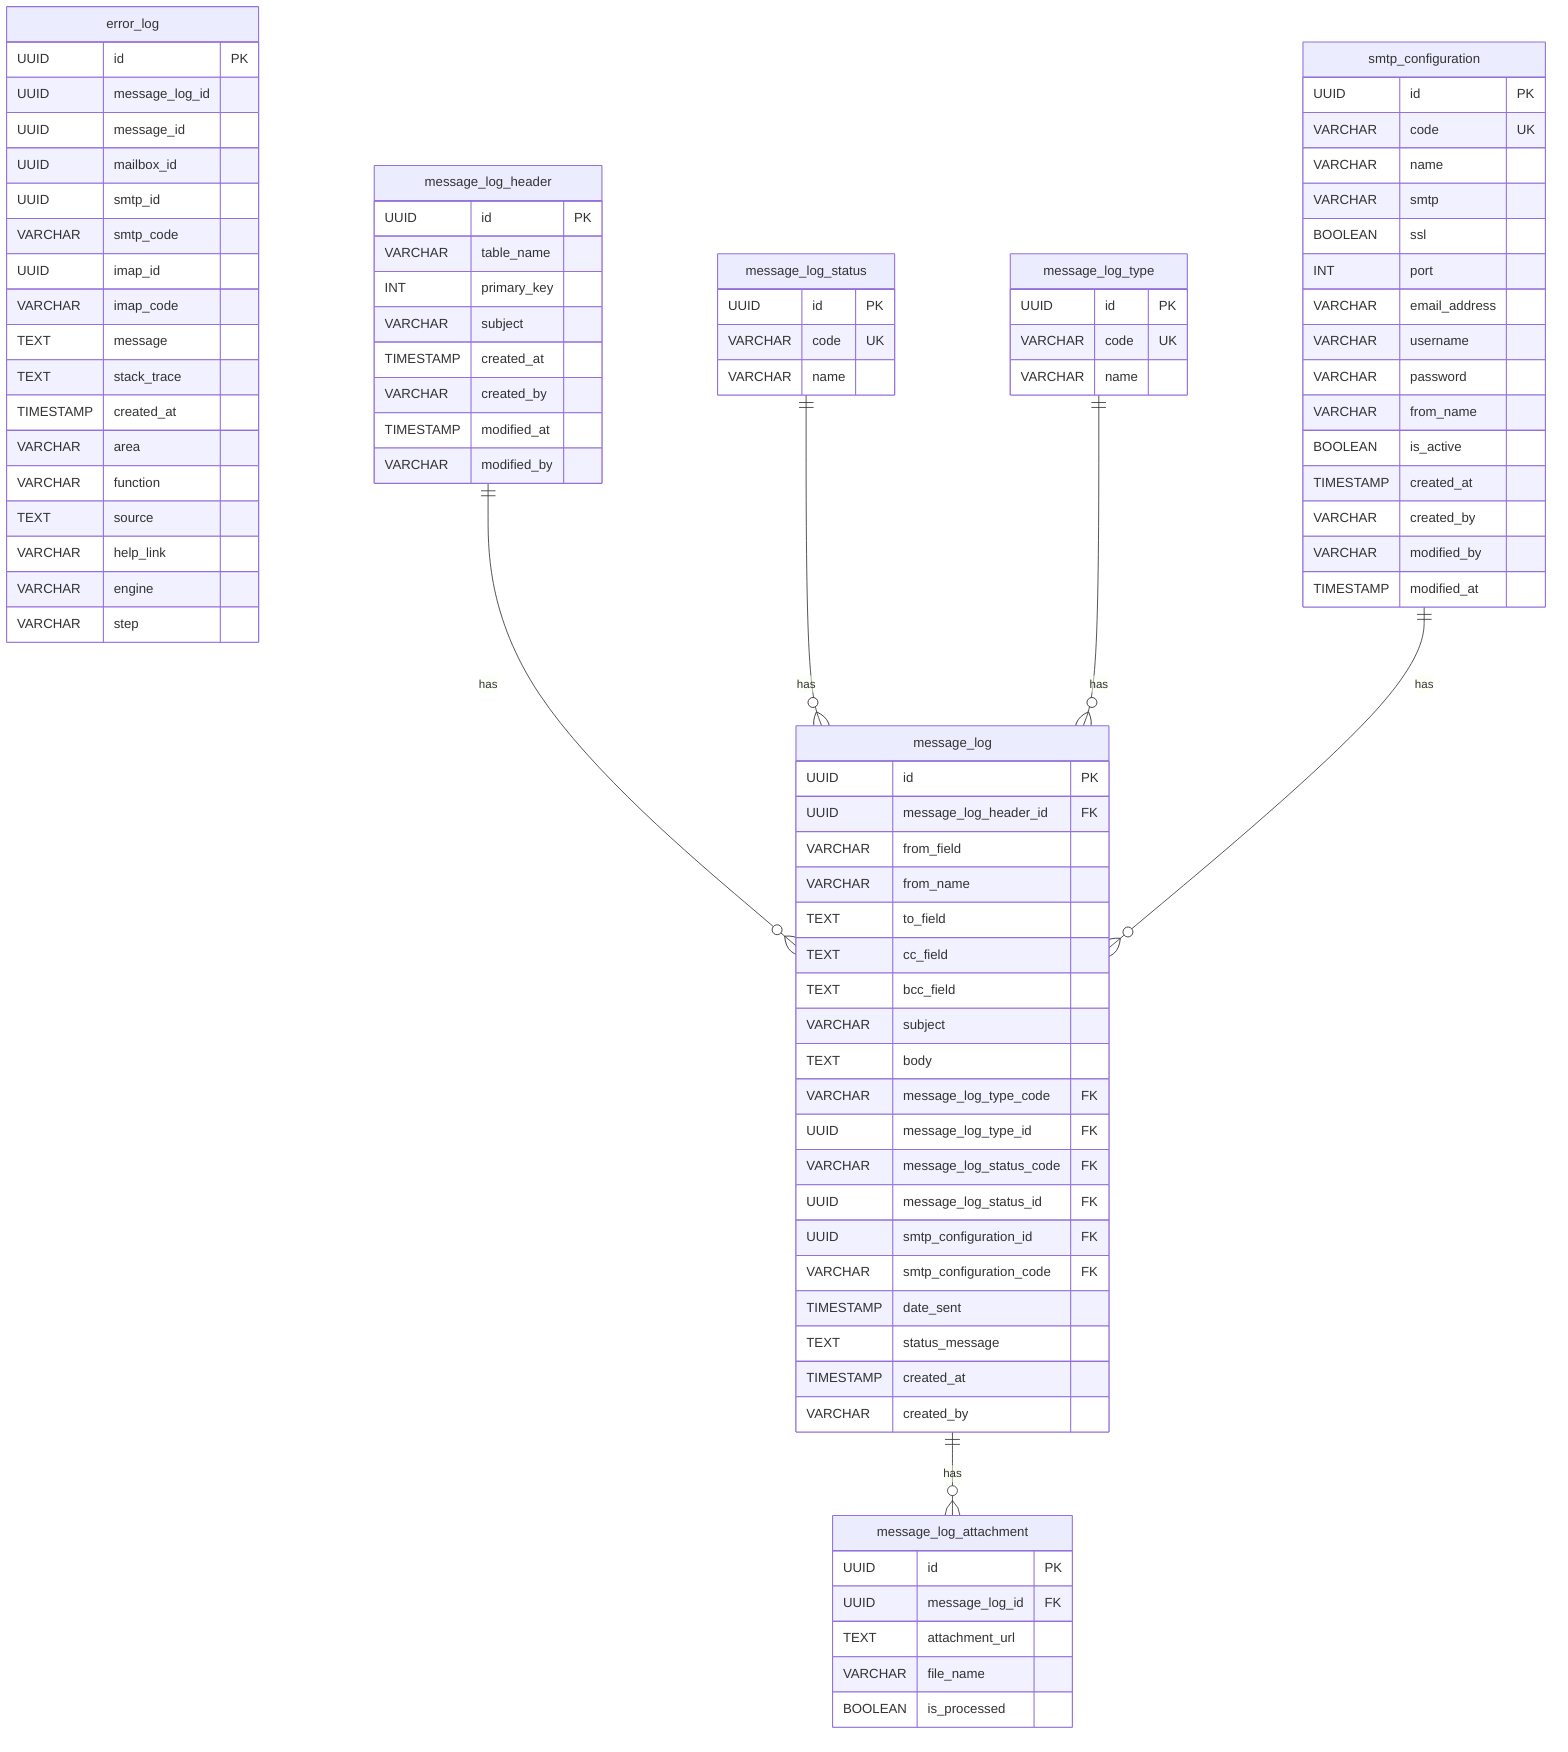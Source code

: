 erDiagram
    error_log {
        UUID id PK
        UUID message_log_id
        UUID message_id
        UUID mailbox_id
        UUID smtp_id
        VARCHAR smtp_code
        UUID imap_id
        VARCHAR imap_code
        TEXT message
        TEXT stack_trace
        TIMESTAMP created_at
        VARCHAR area
        VARCHAR function
        TEXT source
        VARCHAR help_link
        VARCHAR engine
        VARCHAR step
    }

    message_log_status {
        UUID id PK
        VARCHAR code UK
        VARCHAR name
    }

    message_log_type {
        UUID id PK
        VARCHAR code UK
        VARCHAR name
    }

    smtp_configuration {
        UUID id PK
        VARCHAR code UK
        VARCHAR name
        VARCHAR smtp
        BOOLEAN ssl
        INT port
        VARCHAR email_address
        VARCHAR username
        VARCHAR password
        VARCHAR from_name
        BOOLEAN is_active
        TIMESTAMP created_at
        VARCHAR created_by
        VARCHAR modified_by
        TIMESTAMP modified_at
    }

    message_log {
        UUID id PK
        UUID message_log_header_id FK
        VARCHAR from_field
        VARCHAR from_name
        TEXT to_field
        TEXT cc_field
        TEXT bcc_field
        VARCHAR subject
        TEXT body
        VARCHAR message_log_type_code FK
        UUID message_log_type_id FK
        VARCHAR message_log_status_code FK
        UUID message_log_status_id FK
        UUID smtp_configuration_id FK
        VARCHAR smtp_configuration_code FK
        TIMESTAMP date_sent
        TEXT status_message
        TIMESTAMP created_at
        VARCHAR created_by
    }

    message_log_attachment {
        UUID id PK
        UUID message_log_id FK
        TEXT attachment_url
        VARCHAR file_name
        BOOLEAN is_processed
    }

    message_log_header {
        UUID id PK
        VARCHAR table_name
        INT primary_key
        VARCHAR subject
        TIMESTAMP created_at
        VARCHAR created_by
        TIMESTAMP modified_at
        VARCHAR modified_by
    }

    message_log ||--o{ message_log_attachment : "has"
    message_log_header ||--o{ message_log : "has"
    message_log_status ||--o{ message_log : "has"
    message_log_type ||--o{ message_log : "has"
    smtp_configuration ||--o{ message_log : "has"